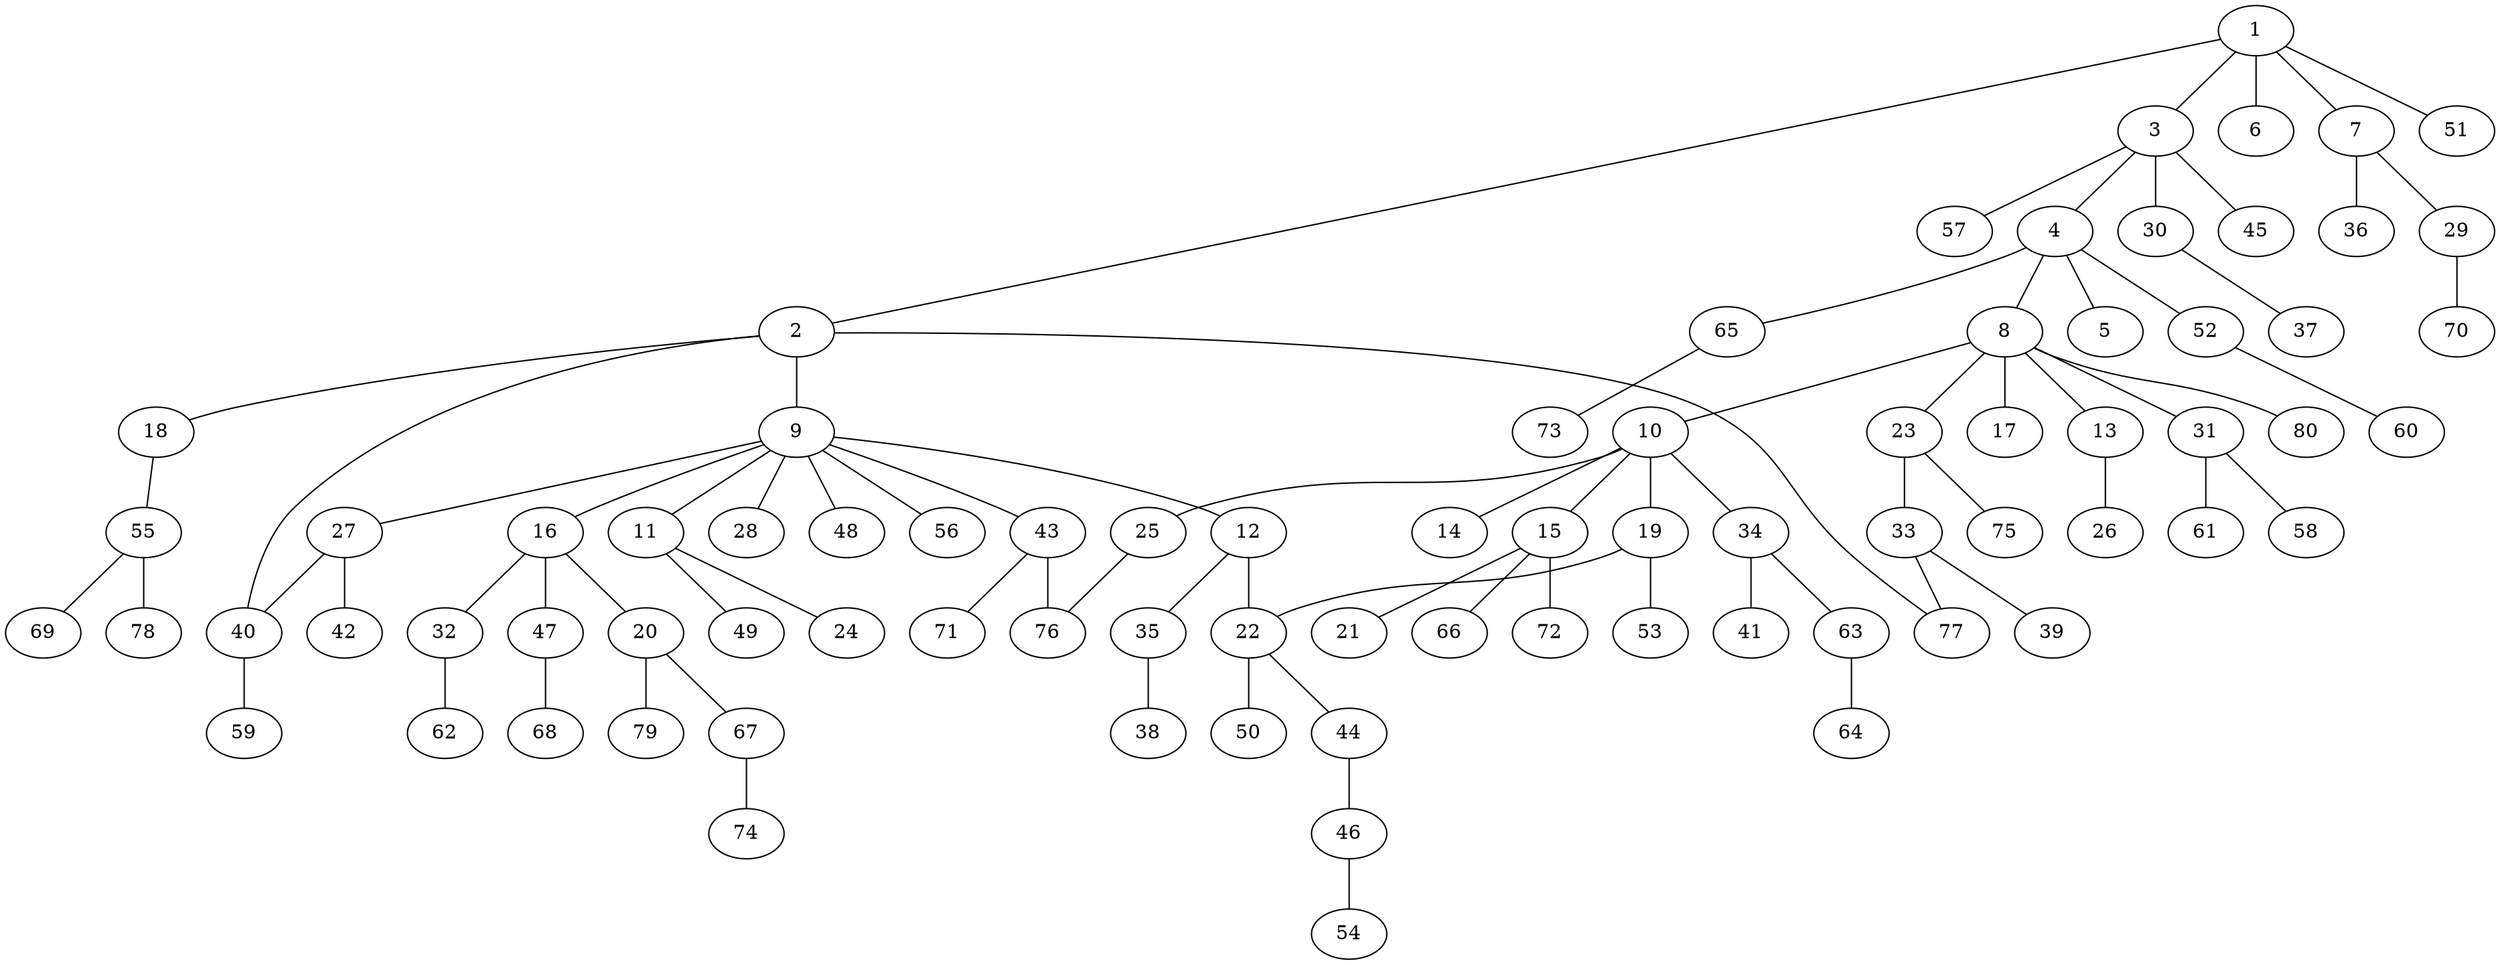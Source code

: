 graph graphname {1--2
1--3
1--6
1--7
1--51
2--9
2--18
2--40
2--77
3--4
3--30
3--45
3--57
4--5
4--8
4--52
4--65
7--29
7--36
8--10
8--13
8--17
8--23
8--31
8--80
9--11
9--12
9--16
9--27
9--28
9--43
9--48
9--56
10--14
10--15
10--19
10--25
10--34
11--24
11--49
12--22
12--35
13--26
15--21
15--66
15--72
16--20
16--32
16--47
18--55
19--22
19--53
20--67
20--79
22--44
22--50
23--33
23--75
25--76
27--40
27--42
29--70
30--37
31--58
31--61
32--62
33--39
33--77
34--41
34--63
35--38
40--59
43--71
43--76
44--46
46--54
47--68
52--60
55--69
55--78
63--64
65--73
67--74
}